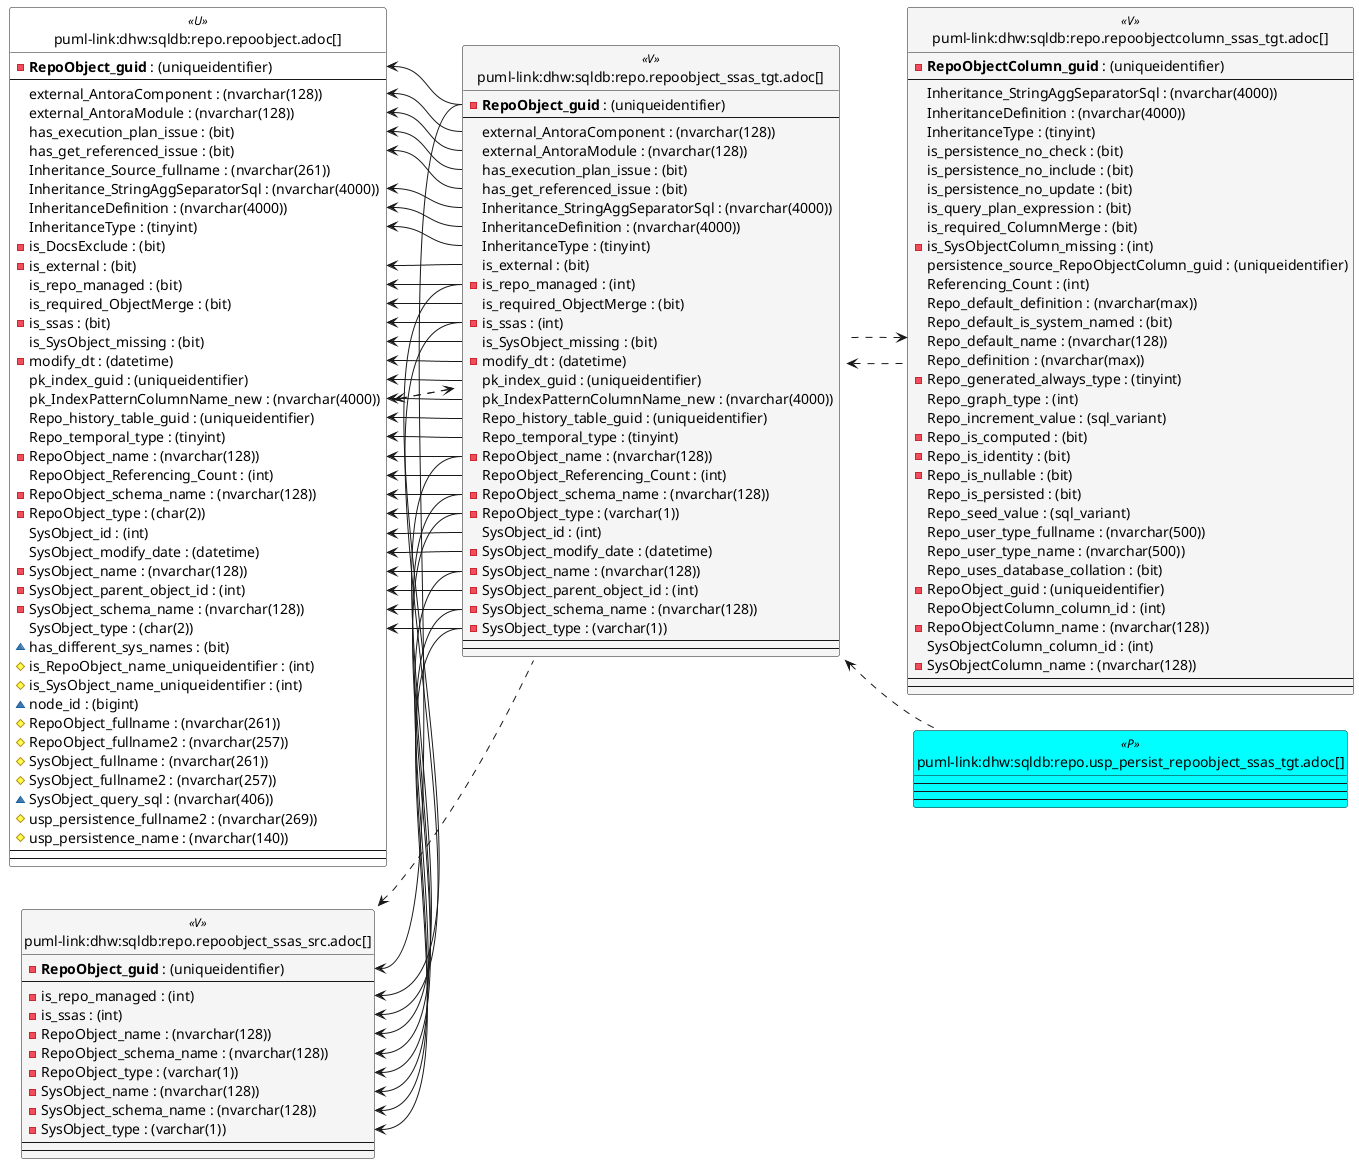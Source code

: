 @startuml
left to right direction
'top to bottom direction
hide circle
'avoide "." issues:
set namespaceSeparator none


skinparam class {
  BackgroundColor White
  BackgroundColor<<FN>> Yellow
  BackgroundColor<<FS>> Yellow
  BackgroundColor<<FT>> LightGray
  BackgroundColor<<IF>> Yellow
  BackgroundColor<<IS>> Yellow
  BackgroundColor<<P>> Aqua
  BackgroundColor<<PC>> Aqua
  BackgroundColor<<SN>> Yellow
  BackgroundColor<<SO>> SlateBlue
  BackgroundColor<<TF>> LightGray
  BackgroundColor<<TR>> Tomato
  BackgroundColor<<U>> White
  BackgroundColor<<V>> WhiteSmoke
  BackgroundColor<<X>> Aqua
  BackgroundColor<<external>> AliceBlue
}


entity "puml-link:dhw:sqldb:repo.repoobject.adoc[]" as repo.RepoObject << U >> {
  - **RepoObject_guid** : (uniqueidentifier)
  --
  external_AntoraComponent : (nvarchar(128))
  external_AntoraModule : (nvarchar(128))
  has_execution_plan_issue : (bit)
  has_get_referenced_issue : (bit)
  Inheritance_Source_fullname : (nvarchar(261))
  Inheritance_StringAggSeparatorSql : (nvarchar(4000))
  InheritanceDefinition : (nvarchar(4000))
  InheritanceType : (tinyint)
  - is_DocsExclude : (bit)
  - is_external : (bit)
  is_repo_managed : (bit)
  is_required_ObjectMerge : (bit)
  - is_ssas : (bit)
  is_SysObject_missing : (bit)
  - modify_dt : (datetime)
  pk_index_guid : (uniqueidentifier)
  pk_IndexPatternColumnName_new : (nvarchar(4000))
  Repo_history_table_guid : (uniqueidentifier)
  Repo_temporal_type : (tinyint)
  - RepoObject_name : (nvarchar(128))
  RepoObject_Referencing_Count : (int)
  - RepoObject_schema_name : (nvarchar(128))
  - RepoObject_type : (char(2))
  SysObject_id : (int)
  SysObject_modify_date : (datetime)
  - SysObject_name : (nvarchar(128))
  - SysObject_parent_object_id : (int)
  - SysObject_schema_name : (nvarchar(128))
  SysObject_type : (char(2))
  ~ has_different_sys_names : (bit)
  # is_RepoObject_name_uniqueidentifier : (int)
  # is_SysObject_name_uniqueidentifier : (int)
  ~ node_id : (bigint)
  # RepoObject_fullname : (nvarchar(261))
  # RepoObject_fullname2 : (nvarchar(257))
  # SysObject_fullname : (nvarchar(261))
  # SysObject_fullname2 : (nvarchar(257))
  ~ SysObject_query_sql : (nvarchar(406))
  # usp_persistence_fullname2 : (nvarchar(269))
  # usp_persistence_name : (nvarchar(140))
  --
  --
}

entity "puml-link:dhw:sqldb:repo.repoobject_ssas_src.adoc[]" as repo.RepoObject_SSAS_src << V >> {
  - **RepoObject_guid** : (uniqueidentifier)
  --
  - is_repo_managed : (int)
  - is_ssas : (int)
  - RepoObject_name : (nvarchar(128))
  - RepoObject_schema_name : (nvarchar(128))
  - RepoObject_type : (varchar(1))
  - SysObject_name : (nvarchar(128))
  - SysObject_schema_name : (nvarchar(128))
  - SysObject_type : (varchar(1))
  --
  --
}

entity "puml-link:dhw:sqldb:repo.repoobject_ssas_tgt.adoc[]" as repo.RepoObject_SSAS_tgt << V >> {
  - **RepoObject_guid** : (uniqueidentifier)
  --
  external_AntoraComponent : (nvarchar(128))
  external_AntoraModule : (nvarchar(128))
  has_execution_plan_issue : (bit)
  has_get_referenced_issue : (bit)
  Inheritance_StringAggSeparatorSql : (nvarchar(4000))
  InheritanceDefinition : (nvarchar(4000))
  InheritanceType : (tinyint)
  is_external : (bit)
  - is_repo_managed : (int)
  is_required_ObjectMerge : (bit)
  - is_ssas : (int)
  is_SysObject_missing : (bit)
  - modify_dt : (datetime)
  pk_index_guid : (uniqueidentifier)
  pk_IndexPatternColumnName_new : (nvarchar(4000))
  Repo_history_table_guid : (uniqueidentifier)
  Repo_temporal_type : (tinyint)
  - RepoObject_name : (nvarchar(128))
  RepoObject_Referencing_Count : (int)
  - RepoObject_schema_name : (nvarchar(128))
  - RepoObject_type : (varchar(1))
  SysObject_id : (int)
  - SysObject_modify_date : (datetime)
  - SysObject_name : (nvarchar(128))
  - SysObject_parent_object_id : (int)
  - SysObject_schema_name : (nvarchar(128))
  - SysObject_type : (varchar(1))
  --
  --
}

entity "puml-link:dhw:sqldb:repo.repoobjectcolumn_ssas_tgt.adoc[]" as repo.RepoObjectColumn_SSAS_tgt << V >> {
  - **RepoObjectColumn_guid** : (uniqueidentifier)
  --
  Inheritance_StringAggSeparatorSql : (nvarchar(4000))
  InheritanceDefinition : (nvarchar(4000))
  InheritanceType : (tinyint)
  is_persistence_no_check : (bit)
  is_persistence_no_include : (bit)
  is_persistence_no_update : (bit)
  is_query_plan_expression : (bit)
  is_required_ColumnMerge : (bit)
  - is_SysObjectColumn_missing : (int)
  persistence_source_RepoObjectColumn_guid : (uniqueidentifier)
  Referencing_Count : (int)
  Repo_default_definition : (nvarchar(max))
  Repo_default_is_system_named : (bit)
  Repo_default_name : (nvarchar(128))
  Repo_definition : (nvarchar(max))
  - Repo_generated_always_type : (tinyint)
  Repo_graph_type : (int)
  Repo_increment_value : (sql_variant)
  - Repo_is_computed : (bit)
  - Repo_is_identity : (bit)
  - Repo_is_nullable : (bit)
  Repo_is_persisted : (bit)
  Repo_seed_value : (sql_variant)
  Repo_user_type_fullname : (nvarchar(500))
  Repo_user_type_name : (nvarchar(500))
  Repo_uses_database_collation : (bit)
  - RepoObject_guid : (uniqueidentifier)
  RepoObjectColumn_column_id : (int)
  - RepoObjectColumn_name : (nvarchar(128))
  SysObjectColumn_column_id : (int)
  - SysObjectColumn_name : (nvarchar(128))
  --
  --
}

entity "puml-link:dhw:sqldb:repo.usp_persist_repoobject_ssas_tgt.adoc[]" as repo.usp_PERSIST_RepoObject_SSAS_tgt << P >> {
  --
  --
  --
}

repo.RepoObject <.. repo.RepoObject_SSAS_tgt
repo.RepoObject_SSAS_src <.. repo.RepoObject_SSAS_tgt
repo.RepoObject_SSAS_tgt <.. repo.usp_PERSIST_RepoObject_SSAS_tgt
repo.RepoObject_SSAS_tgt <.. repo.RepoObject
repo.RepoObject_SSAS_tgt <.. repo.RepoObjectColumn_SSAS_tgt
repo.RepoObjectColumn_SSAS_tgt <.. repo.RepoObject_SSAS_tgt
"repo.RepoObject::external_AntoraComponent" <-- "repo.RepoObject_SSAS_tgt::external_AntoraComponent"
"repo.RepoObject::external_AntoraModule" <-- "repo.RepoObject_SSAS_tgt::external_AntoraModule"
"repo.RepoObject::has_execution_plan_issue" <-- "repo.RepoObject_SSAS_tgt::has_execution_plan_issue"
"repo.RepoObject::has_get_referenced_issue" <-- "repo.RepoObject_SSAS_tgt::has_get_referenced_issue"
"repo.RepoObject::Inheritance_StringAggSeparatorSql" <-- "repo.RepoObject_SSAS_tgt::Inheritance_StringAggSeparatorSql"
"repo.RepoObject::InheritanceDefinition" <-- "repo.RepoObject_SSAS_tgt::InheritanceDefinition"
"repo.RepoObject::InheritanceType" <-- "repo.RepoObject_SSAS_tgt::InheritanceType"
"repo.RepoObject::is_external" <-- "repo.RepoObject_SSAS_tgt::is_external"
"repo.RepoObject::is_repo_managed" <-- "repo.RepoObject_SSAS_tgt::is_repo_managed"
"repo.RepoObject::is_required_ObjectMerge" <-- "repo.RepoObject_SSAS_tgt::is_required_ObjectMerge"
"repo.RepoObject::is_ssas" <-- "repo.RepoObject_SSAS_tgt::is_ssas"
"repo.RepoObject::is_SysObject_missing" <-- "repo.RepoObject_SSAS_tgt::is_SysObject_missing"
"repo.RepoObject::modify_dt" <-- "repo.RepoObject_SSAS_tgt::modify_dt"
"repo.RepoObject::pk_index_guid" <-- "repo.RepoObject_SSAS_tgt::pk_index_guid"
"repo.RepoObject::pk_IndexPatternColumnName_new" <-- "repo.RepoObject_SSAS_tgt::pk_IndexPatternColumnName_new"
"repo.RepoObject::Repo_history_table_guid" <-- "repo.RepoObject_SSAS_tgt::Repo_history_table_guid"
"repo.RepoObject::Repo_temporal_type" <-- "repo.RepoObject_SSAS_tgt::Repo_temporal_type"
"repo.RepoObject::RepoObject_guid" <-- "repo.RepoObject_SSAS_tgt::RepoObject_guid"
"repo.RepoObject::RepoObject_name" <-- "repo.RepoObject_SSAS_tgt::RepoObject_name"
"repo.RepoObject::RepoObject_Referencing_Count" <-- "repo.RepoObject_SSAS_tgt::RepoObject_Referencing_Count"
"repo.RepoObject::RepoObject_schema_name" <-- "repo.RepoObject_SSAS_tgt::RepoObject_schema_name"
"repo.RepoObject::RepoObject_type" <-- "repo.RepoObject_SSAS_tgt::RepoObject_type"
"repo.RepoObject::SysObject_id" <-- "repo.RepoObject_SSAS_tgt::SysObject_id"
"repo.RepoObject::SysObject_modify_date" <-- "repo.RepoObject_SSAS_tgt::SysObject_modify_date"
"repo.RepoObject::SysObject_name" <-- "repo.RepoObject_SSAS_tgt::SysObject_name"
"repo.RepoObject::SysObject_parent_object_id" <-- "repo.RepoObject_SSAS_tgt::SysObject_parent_object_id"
"repo.RepoObject::SysObject_schema_name" <-- "repo.RepoObject_SSAS_tgt::SysObject_schema_name"
"repo.RepoObject::SysObject_type" <-- "repo.RepoObject_SSAS_tgt::SysObject_type"
"repo.RepoObject_SSAS_src::is_repo_managed" <-- "repo.RepoObject_SSAS_tgt::is_repo_managed"
"repo.RepoObject_SSAS_src::is_ssas" <-- "repo.RepoObject_SSAS_tgt::is_ssas"
"repo.RepoObject_SSAS_src::RepoObject_guid" <-- "repo.RepoObject_SSAS_tgt::RepoObject_guid"
"repo.RepoObject_SSAS_src::RepoObject_name" <-- "repo.RepoObject_SSAS_tgt::RepoObject_name"
"repo.RepoObject_SSAS_src::RepoObject_schema_name" <-- "repo.RepoObject_SSAS_tgt::RepoObject_schema_name"
"repo.RepoObject_SSAS_src::RepoObject_type" <-- "repo.RepoObject_SSAS_tgt::RepoObject_type"
"repo.RepoObject_SSAS_src::SysObject_name" <-- "repo.RepoObject_SSAS_tgt::SysObject_name"
"repo.RepoObject_SSAS_src::SysObject_schema_name" <-- "repo.RepoObject_SSAS_tgt::SysObject_schema_name"
"repo.RepoObject_SSAS_src::SysObject_type" <-- "repo.RepoObject_SSAS_tgt::SysObject_type"
@enduml

